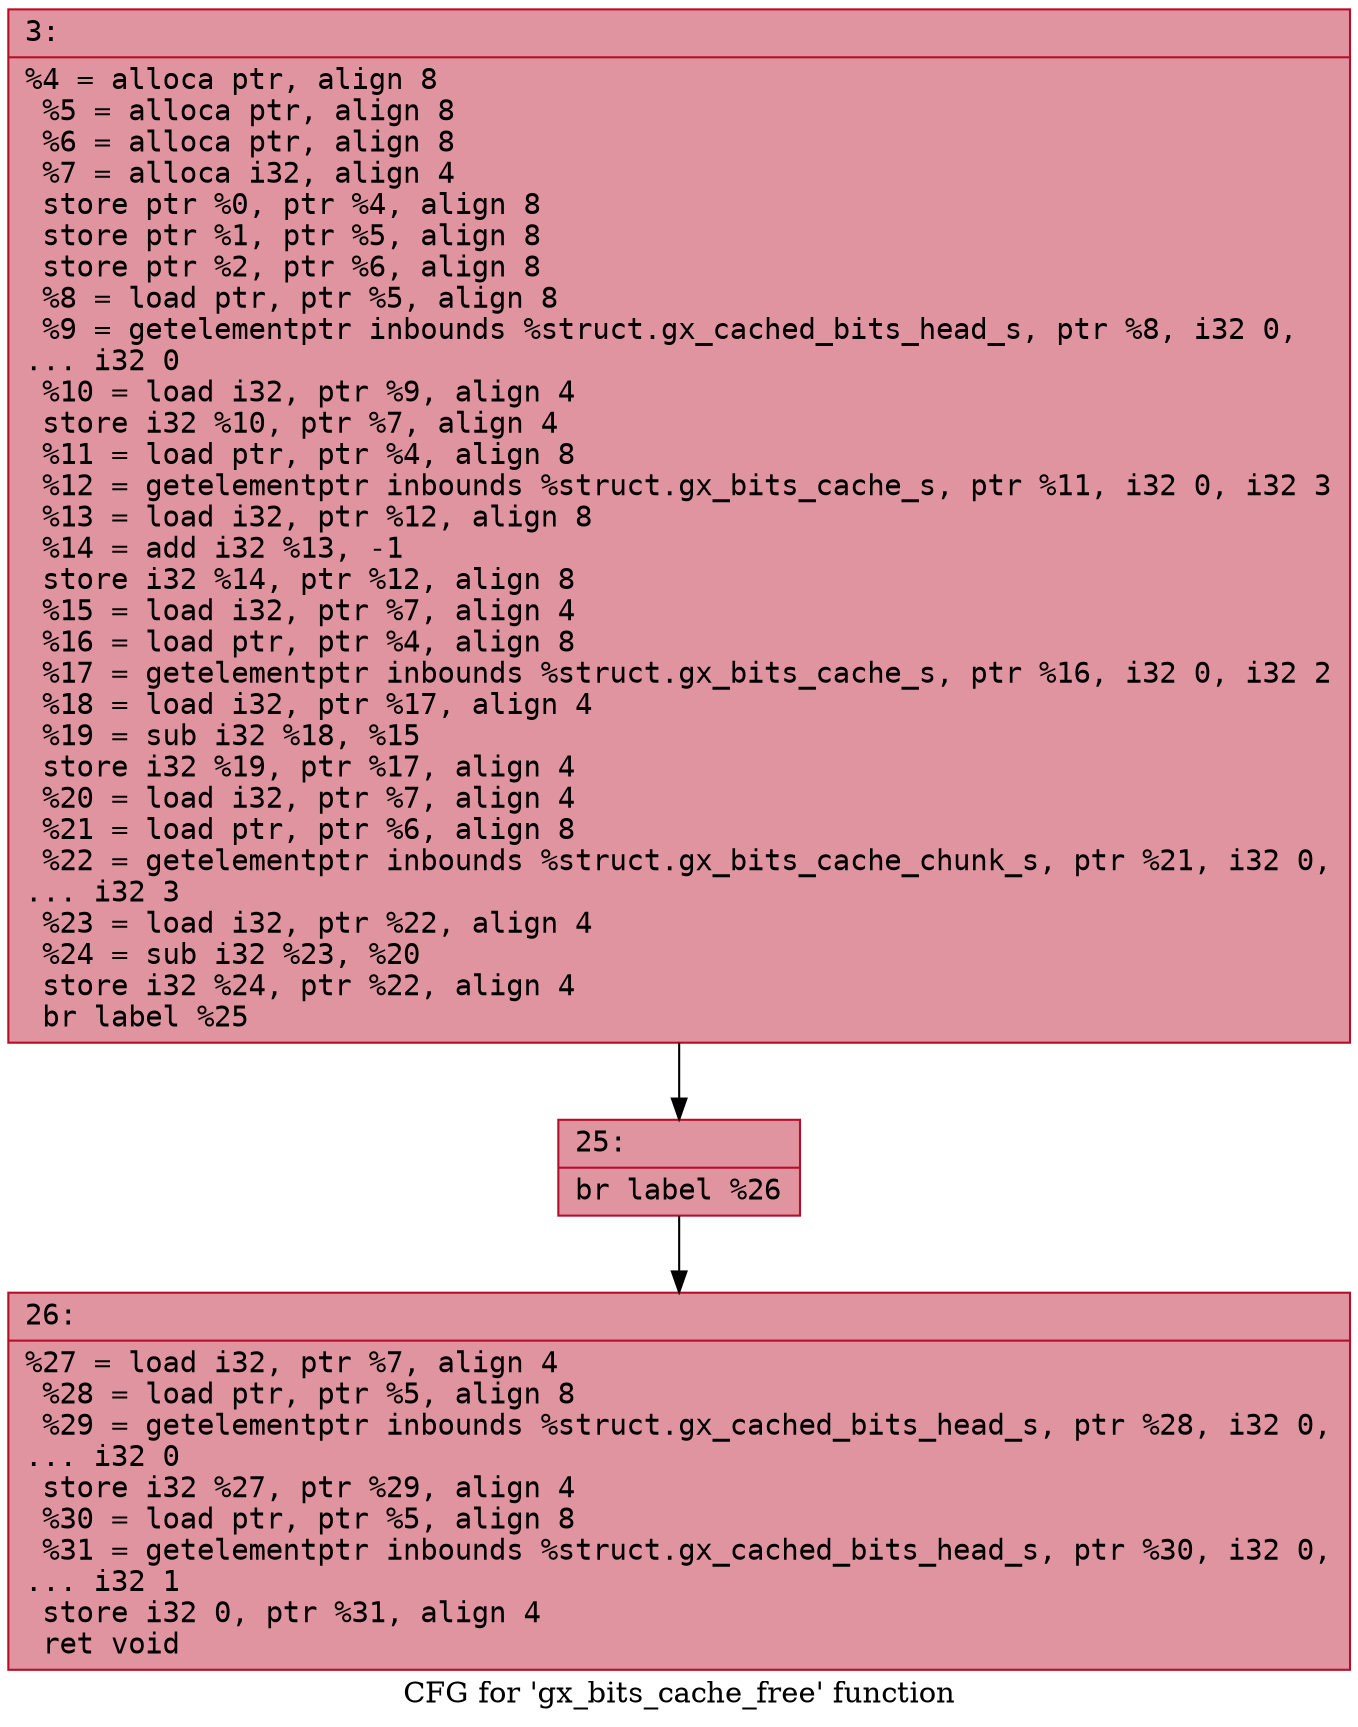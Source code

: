 digraph "CFG for 'gx_bits_cache_free' function" {
	label="CFG for 'gx_bits_cache_free' function";

	Node0x600003c864e0 [shape=record,color="#b70d28ff", style=filled, fillcolor="#b70d2870" fontname="Courier",label="{3:\l|  %4 = alloca ptr, align 8\l  %5 = alloca ptr, align 8\l  %6 = alloca ptr, align 8\l  %7 = alloca i32, align 4\l  store ptr %0, ptr %4, align 8\l  store ptr %1, ptr %5, align 8\l  store ptr %2, ptr %6, align 8\l  %8 = load ptr, ptr %5, align 8\l  %9 = getelementptr inbounds %struct.gx_cached_bits_head_s, ptr %8, i32 0,\l... i32 0\l  %10 = load i32, ptr %9, align 4\l  store i32 %10, ptr %7, align 4\l  %11 = load ptr, ptr %4, align 8\l  %12 = getelementptr inbounds %struct.gx_bits_cache_s, ptr %11, i32 0, i32 3\l  %13 = load i32, ptr %12, align 8\l  %14 = add i32 %13, -1\l  store i32 %14, ptr %12, align 8\l  %15 = load i32, ptr %7, align 4\l  %16 = load ptr, ptr %4, align 8\l  %17 = getelementptr inbounds %struct.gx_bits_cache_s, ptr %16, i32 0, i32 2\l  %18 = load i32, ptr %17, align 4\l  %19 = sub i32 %18, %15\l  store i32 %19, ptr %17, align 4\l  %20 = load i32, ptr %7, align 4\l  %21 = load ptr, ptr %6, align 8\l  %22 = getelementptr inbounds %struct.gx_bits_cache_chunk_s, ptr %21, i32 0,\l... i32 3\l  %23 = load i32, ptr %22, align 4\l  %24 = sub i32 %23, %20\l  store i32 %24, ptr %22, align 4\l  br label %25\l}"];
	Node0x600003c864e0 -> Node0x600003c86530[tooltip="3 -> 25\nProbability 100.00%" ];
	Node0x600003c86530 [shape=record,color="#b70d28ff", style=filled, fillcolor="#b70d2870" fontname="Courier",label="{25:\l|  br label %26\l}"];
	Node0x600003c86530 -> Node0x600003c86580[tooltip="25 -> 26\nProbability 100.00%" ];
	Node0x600003c86580 [shape=record,color="#b70d28ff", style=filled, fillcolor="#b70d2870" fontname="Courier",label="{26:\l|  %27 = load i32, ptr %7, align 4\l  %28 = load ptr, ptr %5, align 8\l  %29 = getelementptr inbounds %struct.gx_cached_bits_head_s, ptr %28, i32 0,\l... i32 0\l  store i32 %27, ptr %29, align 4\l  %30 = load ptr, ptr %5, align 8\l  %31 = getelementptr inbounds %struct.gx_cached_bits_head_s, ptr %30, i32 0,\l... i32 1\l  store i32 0, ptr %31, align 4\l  ret void\l}"];
}
